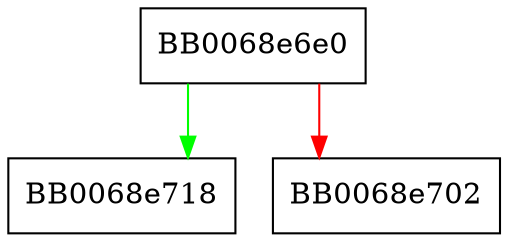 digraph bio_core_write_ex {
  node [shape="box"];
  graph [splines=ortho];
  BB0068e6e0 -> BB0068e718 [color="green"];
  BB0068e6e0 -> BB0068e702 [color="red"];
}